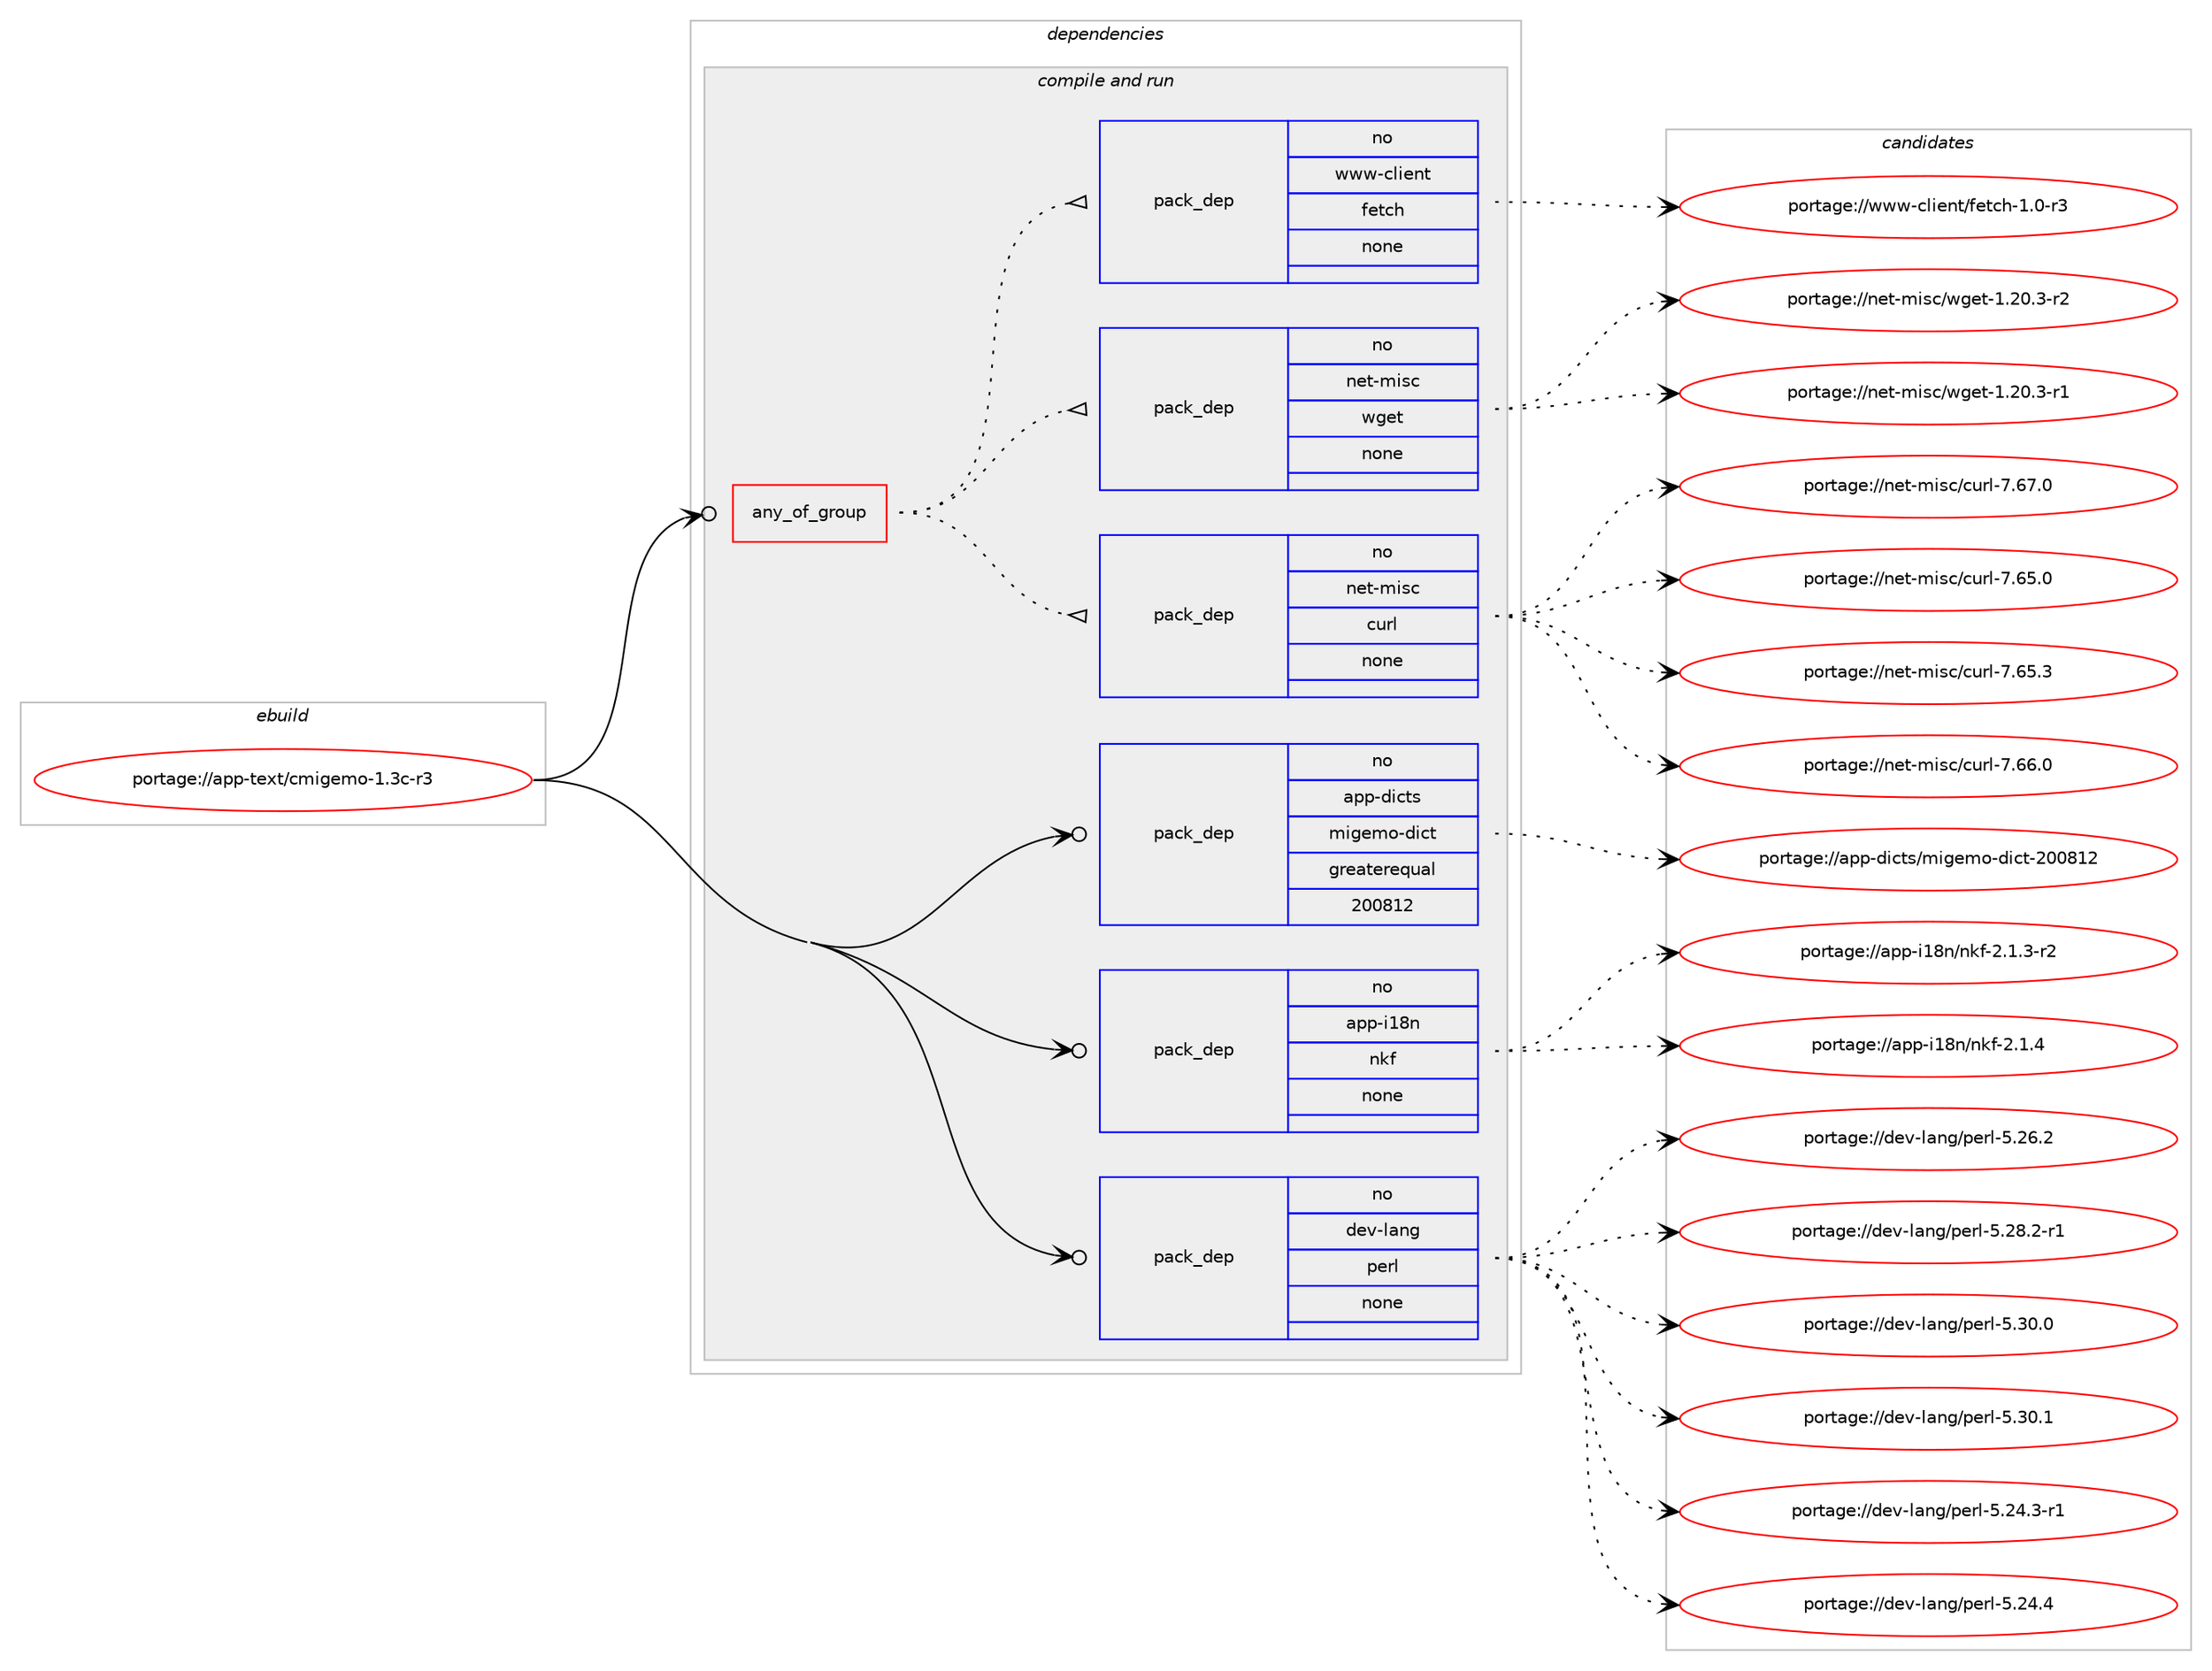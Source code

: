 digraph prolog {

# *************
# Graph options
# *************

newrank=true;
concentrate=true;
compound=true;
graph [rankdir=LR,fontname=Helvetica,fontsize=10,ranksep=1.5];#, ranksep=2.5, nodesep=0.2];
edge  [arrowhead=vee];
node  [fontname=Helvetica,fontsize=10];

# **********
# The ebuild
# **********

subgraph cluster_leftcol {
color=gray;
rank=same;
label=<<i>ebuild</i>>;
id [label="portage://app-text/cmigemo-1.3c-r3", color=red, width=4, href="../app-text/cmigemo-1.3c-r3.svg"];
}

# ****************
# The dependencies
# ****************

subgraph cluster_midcol {
color=gray;
label=<<i>dependencies</i>>;
subgraph cluster_compile {
fillcolor="#eeeeee";
style=filled;
label=<<i>compile</i>>;
}
subgraph cluster_compileandrun {
fillcolor="#eeeeee";
style=filled;
label=<<i>compile and run</i>>;
subgraph any708 {
dependency43609 [label=<<TABLE BORDER="0" CELLBORDER="1" CELLSPACING="0" CELLPADDING="4"><TR><TD CELLPADDING="10">any_of_group</TD></TR></TABLE>>, shape=none, color=red];subgraph pack32161 {
dependency43610 [label=<<TABLE BORDER="0" CELLBORDER="1" CELLSPACING="0" CELLPADDING="4" WIDTH="220"><TR><TD ROWSPAN="6" CELLPADDING="30">pack_dep</TD></TR><TR><TD WIDTH="110">no</TD></TR><TR><TD>net-misc</TD></TR><TR><TD>curl</TD></TR><TR><TD>none</TD></TR><TR><TD></TD></TR></TABLE>>, shape=none, color=blue];
}
dependency43609:e -> dependency43610:w [weight=20,style="dotted",arrowhead="oinv"];
subgraph pack32162 {
dependency43611 [label=<<TABLE BORDER="0" CELLBORDER="1" CELLSPACING="0" CELLPADDING="4" WIDTH="220"><TR><TD ROWSPAN="6" CELLPADDING="30">pack_dep</TD></TR><TR><TD WIDTH="110">no</TD></TR><TR><TD>net-misc</TD></TR><TR><TD>wget</TD></TR><TR><TD>none</TD></TR><TR><TD></TD></TR></TABLE>>, shape=none, color=blue];
}
dependency43609:e -> dependency43611:w [weight=20,style="dotted",arrowhead="oinv"];
subgraph pack32163 {
dependency43612 [label=<<TABLE BORDER="0" CELLBORDER="1" CELLSPACING="0" CELLPADDING="4" WIDTH="220"><TR><TD ROWSPAN="6" CELLPADDING="30">pack_dep</TD></TR><TR><TD WIDTH="110">no</TD></TR><TR><TD>www-client</TD></TR><TR><TD>fetch</TD></TR><TR><TD>none</TD></TR><TR><TD></TD></TR></TABLE>>, shape=none, color=blue];
}
dependency43609:e -> dependency43612:w [weight=20,style="dotted",arrowhead="oinv"];
}
id:e -> dependency43609:w [weight=20,style="solid",arrowhead="odotvee"];
subgraph pack32164 {
dependency43613 [label=<<TABLE BORDER="0" CELLBORDER="1" CELLSPACING="0" CELLPADDING="4" WIDTH="220"><TR><TD ROWSPAN="6" CELLPADDING="30">pack_dep</TD></TR><TR><TD WIDTH="110">no</TD></TR><TR><TD>app-dicts</TD></TR><TR><TD>migemo-dict</TD></TR><TR><TD>greaterequal</TD></TR><TR><TD>200812</TD></TR></TABLE>>, shape=none, color=blue];
}
id:e -> dependency43613:w [weight=20,style="solid",arrowhead="odotvee"];
subgraph pack32165 {
dependency43614 [label=<<TABLE BORDER="0" CELLBORDER="1" CELLSPACING="0" CELLPADDING="4" WIDTH="220"><TR><TD ROWSPAN="6" CELLPADDING="30">pack_dep</TD></TR><TR><TD WIDTH="110">no</TD></TR><TR><TD>app-i18n</TD></TR><TR><TD>nkf</TD></TR><TR><TD>none</TD></TR><TR><TD></TD></TR></TABLE>>, shape=none, color=blue];
}
id:e -> dependency43614:w [weight=20,style="solid",arrowhead="odotvee"];
subgraph pack32166 {
dependency43615 [label=<<TABLE BORDER="0" CELLBORDER="1" CELLSPACING="0" CELLPADDING="4" WIDTH="220"><TR><TD ROWSPAN="6" CELLPADDING="30">pack_dep</TD></TR><TR><TD WIDTH="110">no</TD></TR><TR><TD>dev-lang</TD></TR><TR><TD>perl</TD></TR><TR><TD>none</TD></TR><TR><TD></TD></TR></TABLE>>, shape=none, color=blue];
}
id:e -> dependency43615:w [weight=20,style="solid",arrowhead="odotvee"];
}
subgraph cluster_run {
fillcolor="#eeeeee";
style=filled;
label=<<i>run</i>>;
}
}

# **************
# The candidates
# **************

subgraph cluster_choices {
rank=same;
color=gray;
label=<<i>candidates</i>>;

subgraph choice32161 {
color=black;
nodesep=1;
choiceportage1101011164510910511599479911711410845554654534648 [label="portage://net-misc/curl-7.65.0", color=red, width=4,href="../net-misc/curl-7.65.0.svg"];
choiceportage1101011164510910511599479911711410845554654534651 [label="portage://net-misc/curl-7.65.3", color=red, width=4,href="../net-misc/curl-7.65.3.svg"];
choiceportage1101011164510910511599479911711410845554654544648 [label="portage://net-misc/curl-7.66.0", color=red, width=4,href="../net-misc/curl-7.66.0.svg"];
choiceportage1101011164510910511599479911711410845554654554648 [label="portage://net-misc/curl-7.67.0", color=red, width=4,href="../net-misc/curl-7.67.0.svg"];
dependency43610:e -> choiceportage1101011164510910511599479911711410845554654534648:w [style=dotted,weight="100"];
dependency43610:e -> choiceportage1101011164510910511599479911711410845554654534651:w [style=dotted,weight="100"];
dependency43610:e -> choiceportage1101011164510910511599479911711410845554654544648:w [style=dotted,weight="100"];
dependency43610:e -> choiceportage1101011164510910511599479911711410845554654554648:w [style=dotted,weight="100"];
}
subgraph choice32162 {
color=black;
nodesep=1;
choiceportage110101116451091051159947119103101116454946504846514511449 [label="portage://net-misc/wget-1.20.3-r1", color=red, width=4,href="../net-misc/wget-1.20.3-r1.svg"];
choiceportage110101116451091051159947119103101116454946504846514511450 [label="portage://net-misc/wget-1.20.3-r2", color=red, width=4,href="../net-misc/wget-1.20.3-r2.svg"];
dependency43611:e -> choiceportage110101116451091051159947119103101116454946504846514511449:w [style=dotted,weight="100"];
dependency43611:e -> choiceportage110101116451091051159947119103101116454946504846514511450:w [style=dotted,weight="100"];
}
subgraph choice32163 {
color=black;
nodesep=1;
choiceportage11911911945991081051011101164710210111699104454946484511451 [label="portage://www-client/fetch-1.0-r3", color=red, width=4,href="../www-client/fetch-1.0-r3.svg"];
dependency43612:e -> choiceportage11911911945991081051011101164710210111699104454946484511451:w [style=dotted,weight="100"];
}
subgraph choice32164 {
color=black;
nodesep=1;
choiceportage97112112451001059911611547109105103101109111451001059911645504848564950 [label="portage://app-dicts/migemo-dict-200812", color=red, width=4,href="../app-dicts/migemo-dict-200812.svg"];
dependency43613:e -> choiceportage97112112451001059911611547109105103101109111451001059911645504848564950:w [style=dotted,weight="100"];
}
subgraph choice32165 {
color=black;
nodesep=1;
choiceportage97112112451054956110471101071024550464946514511450 [label="portage://app-i18n/nkf-2.1.3-r2", color=red, width=4,href="../app-i18n/nkf-2.1.3-r2.svg"];
choiceportage9711211245105495611047110107102455046494652 [label="portage://app-i18n/nkf-2.1.4", color=red, width=4,href="../app-i18n/nkf-2.1.4.svg"];
dependency43614:e -> choiceportage97112112451054956110471101071024550464946514511450:w [style=dotted,weight="100"];
dependency43614:e -> choiceportage9711211245105495611047110107102455046494652:w [style=dotted,weight="100"];
}
subgraph choice32166 {
color=black;
nodesep=1;
choiceportage100101118451089711010347112101114108455346505246514511449 [label="portage://dev-lang/perl-5.24.3-r1", color=red, width=4,href="../dev-lang/perl-5.24.3-r1.svg"];
choiceportage10010111845108971101034711210111410845534650524652 [label="portage://dev-lang/perl-5.24.4", color=red, width=4,href="../dev-lang/perl-5.24.4.svg"];
choiceportage10010111845108971101034711210111410845534650544650 [label="portage://dev-lang/perl-5.26.2", color=red, width=4,href="../dev-lang/perl-5.26.2.svg"];
choiceportage100101118451089711010347112101114108455346505646504511449 [label="portage://dev-lang/perl-5.28.2-r1", color=red, width=4,href="../dev-lang/perl-5.28.2-r1.svg"];
choiceportage10010111845108971101034711210111410845534651484648 [label="portage://dev-lang/perl-5.30.0", color=red, width=4,href="../dev-lang/perl-5.30.0.svg"];
choiceportage10010111845108971101034711210111410845534651484649 [label="portage://dev-lang/perl-5.30.1", color=red, width=4,href="../dev-lang/perl-5.30.1.svg"];
dependency43615:e -> choiceportage100101118451089711010347112101114108455346505246514511449:w [style=dotted,weight="100"];
dependency43615:e -> choiceportage10010111845108971101034711210111410845534650524652:w [style=dotted,weight="100"];
dependency43615:e -> choiceportage10010111845108971101034711210111410845534650544650:w [style=dotted,weight="100"];
dependency43615:e -> choiceportage100101118451089711010347112101114108455346505646504511449:w [style=dotted,weight="100"];
dependency43615:e -> choiceportage10010111845108971101034711210111410845534651484648:w [style=dotted,weight="100"];
dependency43615:e -> choiceportage10010111845108971101034711210111410845534651484649:w [style=dotted,weight="100"];
}
}

}
